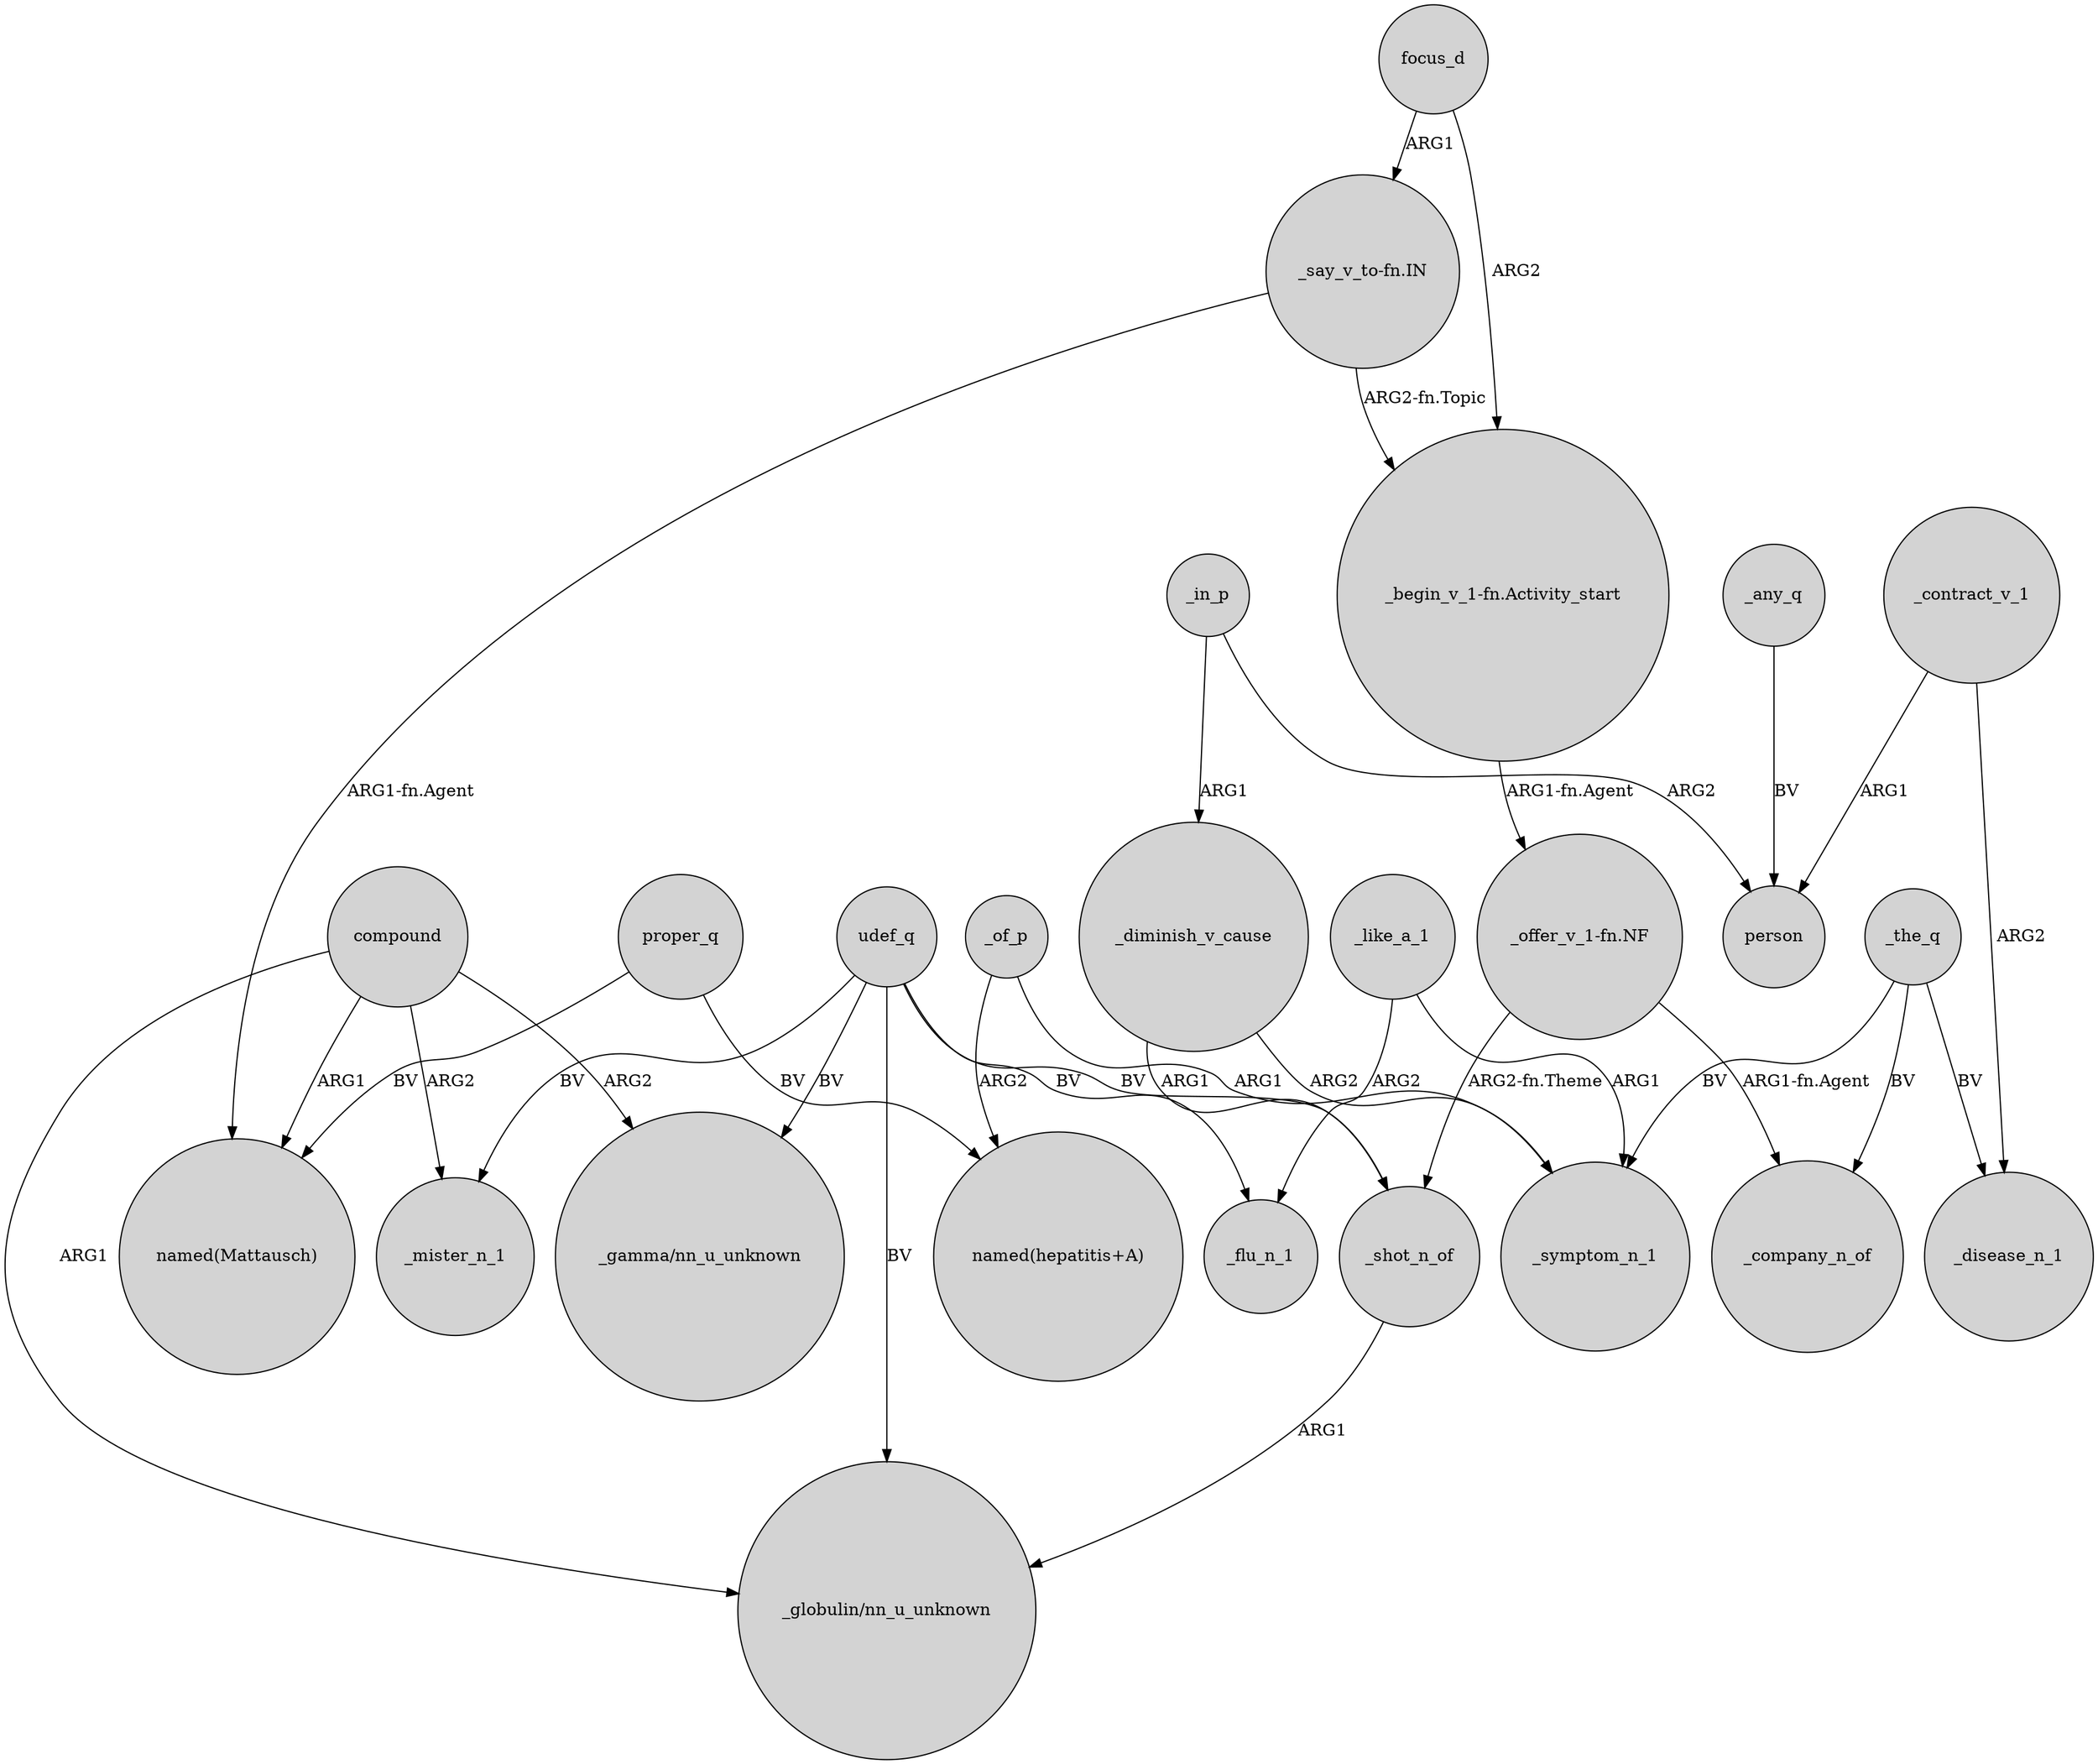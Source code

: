 digraph {
	node [shape=circle style=filled]
	_of_p -> "named(hepatitis+A)" [label=ARG2]
	"_begin_v_1-fn.Activity_start" -> "_offer_v_1-fn.NF" [label="ARG1-fn.Agent"]
	_in_p -> person [label=ARG2]
	"_offer_v_1-fn.NF" -> _shot_n_of [label="ARG2-fn.Theme"]
	_diminish_v_cause -> _shot_n_of [label=ARG1]
	compound -> "_gamma/nn_u_unknown" [label=ARG2]
	compound -> _mister_n_1 [label=ARG2]
	_like_a_1 -> _flu_n_1 [label=ARG2]
	proper_q -> "named(Mattausch)" [label=BV]
	udef_q -> _mister_n_1 [label=BV]
	_the_q -> _disease_n_1 [label=BV]
	_diminish_v_cause -> _symptom_n_1 [label=ARG2]
	_in_p -> _diminish_v_cause [label=ARG1]
	udef_q -> _flu_n_1 [label=BV]
	"_offer_v_1-fn.NF" -> _company_n_of [label="ARG1-fn.Agent"]
	udef_q -> "_globulin/nn_u_unknown" [label=BV]
	focus_d -> "_begin_v_1-fn.Activity_start" [label=ARG2]
	_the_q -> _company_n_of [label=BV]
	_the_q -> _symptom_n_1 [label=BV]
	compound -> "named(Mattausch)" [label=ARG1]
	compound -> "_globulin/nn_u_unknown" [label=ARG1]
	_of_p -> _symptom_n_1 [label=ARG1]
	udef_q -> "_gamma/nn_u_unknown" [label=BV]
	_shot_n_of -> "_globulin/nn_u_unknown" [label=ARG1]
	udef_q -> _shot_n_of [label=BV]
	"_say_v_to-fn.IN" -> "_begin_v_1-fn.Activity_start" [label="ARG2-fn.Topic"]
	_contract_v_1 -> _disease_n_1 [label=ARG2]
	_any_q -> person [label=BV]
	"_say_v_to-fn.IN" -> "named(Mattausch)" [label="ARG1-fn.Agent"]
	_like_a_1 -> _symptom_n_1 [label=ARG1]
	_contract_v_1 -> person [label=ARG1]
	proper_q -> "named(hepatitis+A)" [label=BV]
	focus_d -> "_say_v_to-fn.IN" [label=ARG1]
}
